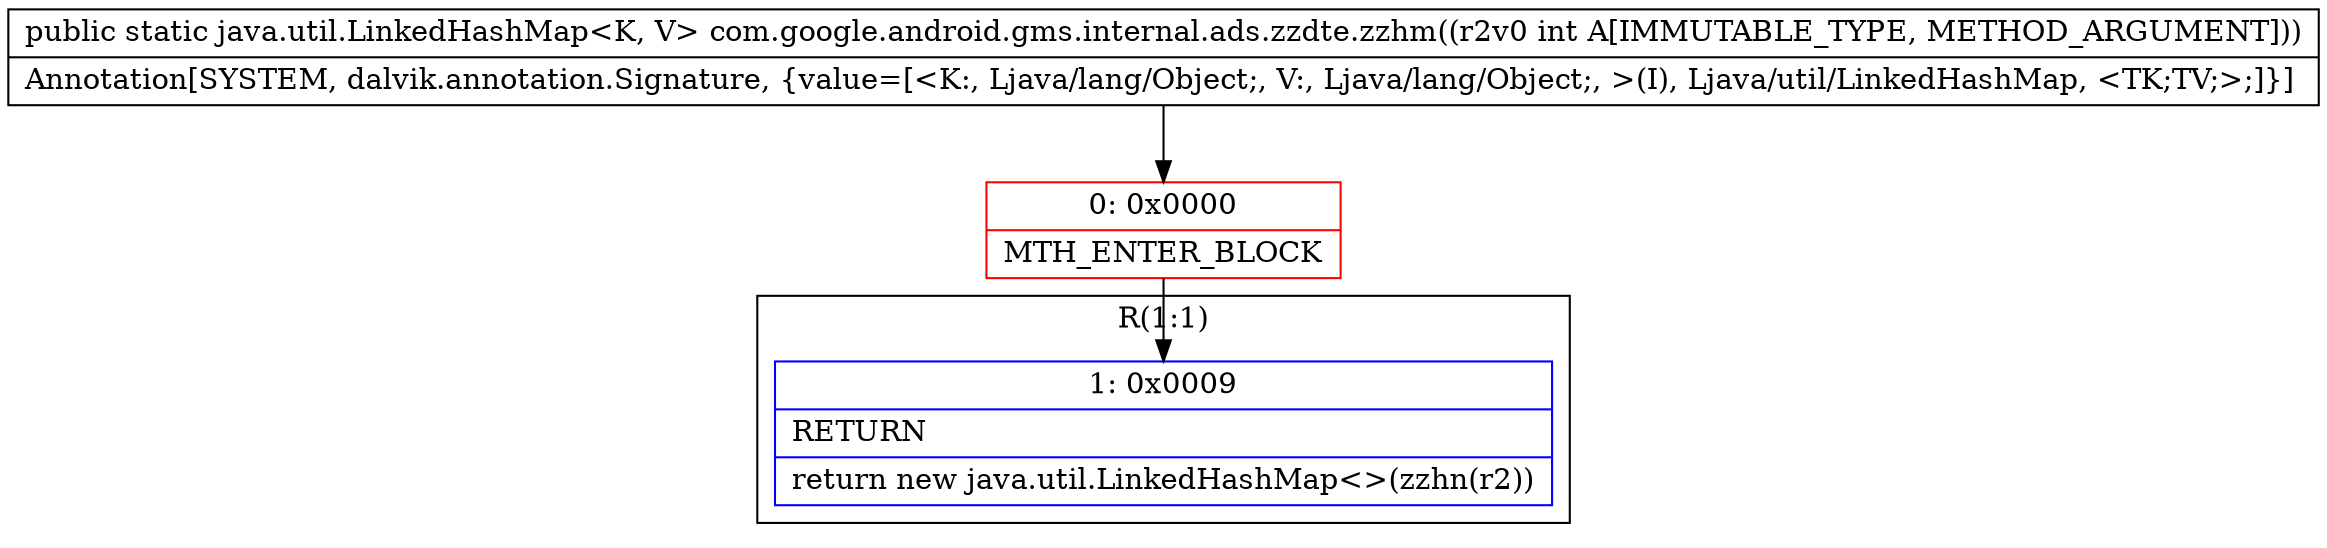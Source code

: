 digraph "CFG forcom.google.android.gms.internal.ads.zzdte.zzhm(I)Ljava\/util\/LinkedHashMap;" {
subgraph cluster_Region_205017880 {
label = "R(1:1)";
node [shape=record,color=blue];
Node_1 [shape=record,label="{1\:\ 0x0009|RETURN\l|return new java.util.LinkedHashMap\<\>(zzhn(r2))\l}"];
}
Node_0 [shape=record,color=red,label="{0\:\ 0x0000|MTH_ENTER_BLOCK\l}"];
MethodNode[shape=record,label="{public static java.util.LinkedHashMap\<K, V\> com.google.android.gms.internal.ads.zzdte.zzhm((r2v0 int A[IMMUTABLE_TYPE, METHOD_ARGUMENT]))  | Annotation[SYSTEM, dalvik.annotation.Signature, \{value=[\<K:, Ljava\/lang\/Object;, V:, Ljava\/lang\/Object;, \>(I), Ljava\/util\/LinkedHashMap, \<TK;TV;\>;]\}]\l}"];
MethodNode -> Node_0;
Node_0 -> Node_1;
}

